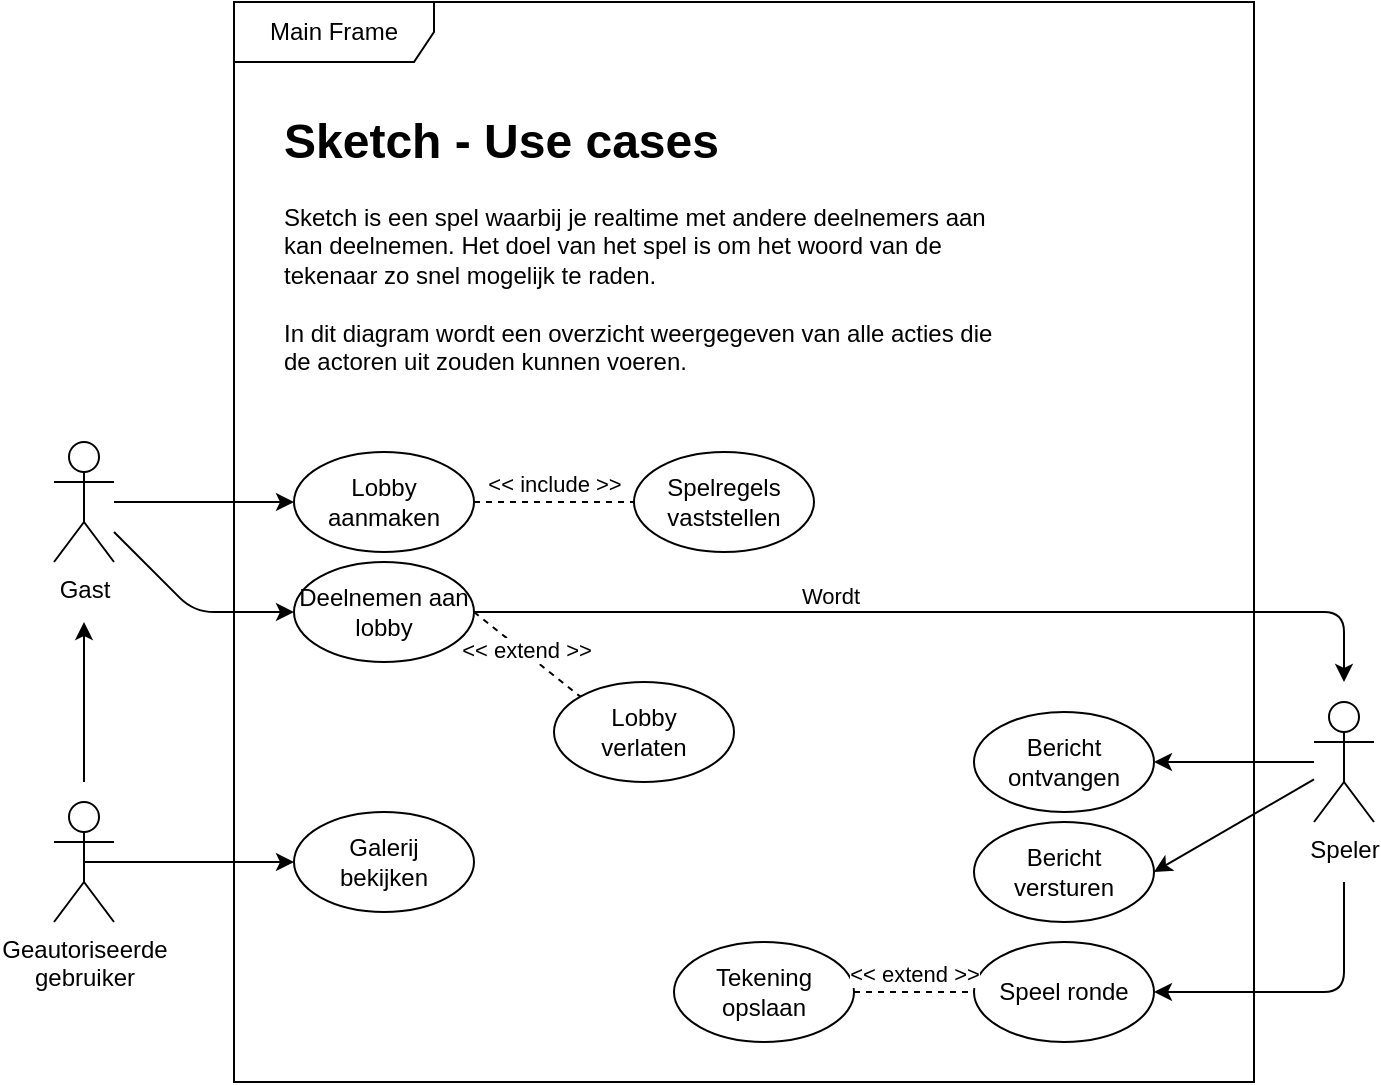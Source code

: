 <mxfile version="13.7.5" type="device"><diagram id="hibwU8SecDf8yPnzgxvc" name="Page-1"><mxGraphModel dx="1422" dy="791" grid="1" gridSize="10" guides="1" tooltips="1" connect="1" arrows="1" fold="1" page="1" pageScale="1" pageWidth="850" pageHeight="1100" math="0" shadow="0"><root><mxCell id="0"/><mxCell id="1" parent="0"/><mxCell id="4kn7I0CEk5_MrMv4ZX00-1" value="Main Frame" style="shape=umlFrame;whiteSpace=wrap;html=1;width=100;height=30;" parent="1" vertex="1"><mxGeometry x="150" y="30" width="510" height="540" as="geometry"/></mxCell><mxCell id="4kn7I0CEk5_MrMv4ZX00-7" value="&lt;h1&gt;Sketch - Use cases&lt;/h1&gt;&lt;div&gt;Sketch is een spel waarbij je realtime met andere deelnemers aan kan deelnemen. Het doel van het spel is om het woord van de tekenaar zo snel mogelijk te raden.&lt;/div&gt;&lt;div&gt;&lt;br&gt;&lt;/div&gt;&lt;div&gt;In dit diagram wordt een overzicht weergegeven van alle acties die de actoren uit zouden kunnen voeren.&lt;br&gt;&lt;/div&gt;" style="text;html=1;strokeColor=none;fillColor=none;spacing=5;spacingTop=-20;whiteSpace=wrap;overflow=hidden;rounded=0;" parent="1" vertex="1"><mxGeometry x="170" y="80" width="370" height="140" as="geometry"/></mxCell><mxCell id="4kn7I0CEk5_MrMv4ZX00-51" value="Gast" style="shape=umlActor;verticalLabelPosition=bottom;verticalAlign=top;html=1;outlineConnect=0;fillColor=#ffffff;" parent="1" vertex="1"><mxGeometry x="60" y="250" width="30" height="60" as="geometry"/></mxCell><mxCell id="4kn7I0CEk5_MrMv4ZX00-58" value="Spelregels vaststellen" style="ellipse;whiteSpace=wrap;html=1;fillColor=#ffffff;" parent="1" vertex="1"><mxGeometry x="350" y="255" width="90" height="50" as="geometry"/></mxCell><mxCell id="4kn7I0CEk5_MrMv4ZX00-62" value="" style="endArrow=none;dashed=1;entryX=0;entryY=0.5;entryDx=0;entryDy=0;html=1;exitX=1;exitY=0.5;exitDx=0;exitDy=0;" parent="1" source="4kn7I0CEk5_MrMv4ZX00-72" target="4kn7I0CEk5_MrMv4ZX00-58" edge="1"><mxGeometry width="50" height="50" relative="1" as="geometry"><mxPoint x="270" y="280" as="sourcePoint"/><mxPoint x="360" y="325" as="targetPoint"/></mxGeometry></mxCell><mxCell id="4kn7I0CEk5_MrMv4ZX00-65" value="&amp;lt;&amp;lt; include &amp;gt;&amp;gt;" style="edgeLabel;html=1;align=center;verticalAlign=middle;resizable=0;points=[];" parent="4kn7I0CEk5_MrMv4ZX00-62" vertex="1" connectable="0"><mxGeometry x="0.458" y="1" relative="1" as="geometry"><mxPoint x="-18.52" y="-8" as="offset"/></mxGeometry></mxCell><mxCell id="4kn7I0CEk5_MrMv4ZX00-68" value="" style="endArrow=classic;html=1;entryX=0;entryY=0.5;entryDx=0;entryDy=0;" parent="1" source="4kn7I0CEk5_MrMv4ZX00-51" target="4kn7I0CEk5_MrMv4ZX00-72" edge="1"><mxGeometry width="50" height="50" relative="1" as="geometry"><mxPoint x="150" y="315" as="sourcePoint"/><mxPoint x="140" y="280" as="targetPoint"/></mxGeometry></mxCell><mxCell id="4kn7I0CEk5_MrMv4ZX00-72" value="&lt;div&gt;Lobby &lt;br&gt;&lt;/div&gt;&lt;div&gt;aanmaken&lt;/div&gt;" style="ellipse;whiteSpace=wrap;html=1;fillColor=#ffffff;" parent="1" vertex="1"><mxGeometry x="180" y="255" width="90" height="50" as="geometry"/></mxCell><mxCell id="4kn7I0CEk5_MrMv4ZX00-83" value="&lt;div&gt;Galerij &lt;br&gt;&lt;/div&gt;&lt;div&gt;bekijken&lt;/div&gt;" style="ellipse;whiteSpace=wrap;html=1;fillColor=#ffffff;" parent="1" vertex="1"><mxGeometry x="180" y="435" width="90" height="50" as="geometry"/></mxCell><mxCell id="4kn7I0CEk5_MrMv4ZX00-84" value="" style="endArrow=classic;html=1;entryX=0;entryY=0.5;entryDx=0;entryDy=0;" parent="1" source="4kn7I0CEk5_MrMv4ZX00-51" target="4kn7I0CEk5_MrMv4ZX00-137" edge="1"><mxGeometry width="50" height="50" relative="1" as="geometry"><mxPoint x="10" y="415" as="sourcePoint"/><mxPoint x="60" y="365" as="targetPoint"/><Array as="points"><mxPoint x="130" y="335"/></Array></mxGeometry></mxCell><mxCell id="4kn7I0CEk5_MrMv4ZX00-129" value="Bericht versturen" style="ellipse;whiteSpace=wrap;html=1;fillColor=#ffffff;" parent="1" vertex="1"><mxGeometry x="520" y="440" width="90" height="50" as="geometry"/></mxCell><mxCell id="4kn7I0CEk5_MrMv4ZX00-133" value="Speel ronde" style="ellipse;whiteSpace=wrap;html=1;fillColor=#ffffff;" parent="1" vertex="1"><mxGeometry x="520" y="500" width="90" height="50" as="geometry"/></mxCell><mxCell id="4kn7I0CEk5_MrMv4ZX00-134" value="" style="endArrow=classic;html=1;entryX=1;entryY=0.5;entryDx=0;entryDy=0;" parent="1" target="4kn7I0CEk5_MrMv4ZX00-133" edge="1"><mxGeometry width="50" height="50" relative="1" as="geometry"><mxPoint x="705" y="470" as="sourcePoint"/><mxPoint x="710" y="580" as="targetPoint"/><Array as="points"><mxPoint x="705" y="525"/></Array></mxGeometry></mxCell><mxCell id="4kn7I0CEk5_MrMv4ZX00-137" value="Deelnemen aan lobby" style="ellipse;whiteSpace=wrap;html=1;fillColor=#ffffff;" parent="1" vertex="1"><mxGeometry x="180" y="310" width="90" height="50" as="geometry"/></mxCell><mxCell id="4kn7I0CEk5_MrMv4ZX00-139" value="Tekening opslaan" style="ellipse;whiteSpace=wrap;html=1;fillColor=#ffffff;" parent="1" vertex="1"><mxGeometry x="370" y="500" width="90" height="50" as="geometry"/></mxCell><mxCell id="4kn7I0CEk5_MrMv4ZX00-142" value="" style="endArrow=none;dashed=1;html=1;exitX=1;exitY=0.5;exitDx=0;exitDy=0;entryX=0;entryY=0.5;entryDx=0;entryDy=0;" parent="1" source="4kn7I0CEk5_MrMv4ZX00-139" target="4kn7I0CEk5_MrMv4ZX00-133" edge="1"><mxGeometry width="50" height="50" relative="1" as="geometry"><mxPoint x="360" y="510" as="sourcePoint"/><mxPoint x="410" y="460" as="targetPoint"/></mxGeometry></mxCell><mxCell id="4kn7I0CEk5_MrMv4ZX00-143" value="&amp;lt;&amp;lt; extend &amp;gt;&amp;gt;" style="edgeLabel;html=1;align=center;verticalAlign=middle;resizable=0;points=[];" parent="4kn7I0CEk5_MrMv4ZX00-142" vertex="1" connectable="0"><mxGeometry x="0.301" y="1" relative="1" as="geometry"><mxPoint x="-9.71" y="-8" as="offset"/></mxGeometry></mxCell><mxCell id="4kn7I0CEk5_MrMv4ZX00-149" value="" style="endArrow=classic;html=1;exitX=1;exitY=0.5;exitDx=0;exitDy=0;" parent="1" source="4kn7I0CEk5_MrMv4ZX00-137" edge="1"><mxGeometry width="50" height="50" relative="1" as="geometry"><mxPoint x="400" y="380" as="sourcePoint"/><mxPoint x="705" y="370" as="targetPoint"/><Array as="points"><mxPoint x="705" y="335"/></Array></mxGeometry></mxCell><mxCell id="4kn7I0CEk5_MrMv4ZX00-150" value="Wordt" style="edgeLabel;html=1;align=center;verticalAlign=middle;resizable=0;points=[];" parent="4kn7I0CEk5_MrMv4ZX00-149" vertex="1" connectable="0"><mxGeometry x="-0.242" y="1" relative="1" as="geometry"><mxPoint y="-7" as="offset"/></mxGeometry></mxCell><mxCell id="4kn7I0CEk5_MrMv4ZX00-95" value="Speler" style="shape=umlActor;verticalLabelPosition=bottom;verticalAlign=top;html=1;outlineConnect=0;fillColor=#ffffff;labelBackgroundColor=none;labelBorderColor=none;" parent="1" vertex="1"><mxGeometry x="690" y="380" width="30" height="60" as="geometry"/></mxCell><mxCell id="4kn7I0CEk5_MrMv4ZX00-168" value="&lt;div&gt;Lobby&lt;/div&gt;&lt;div&gt;verlaten&lt;br&gt;&lt;/div&gt;" style="ellipse;whiteSpace=wrap;html=1;fillColor=#ffffff;" parent="1" vertex="1"><mxGeometry x="310" y="370" width="90" height="50" as="geometry"/></mxCell><mxCell id="4kn7I0CEk5_MrMv4ZX00-169" value="" style="endArrow=classic;html=1;fontColor=#FFFFFF;entryX=1;entryY=0.5;entryDx=0;entryDy=0;" parent="1" source="4kn7I0CEk5_MrMv4ZX00-95" target="4kn7I0CEk5_MrMv4ZX00-129" edge="1"><mxGeometry width="50" height="50" relative="1" as="geometry"><mxPoint x="650" y="480" as="sourcePoint"/><mxPoint x="700" y="430" as="targetPoint"/></mxGeometry></mxCell><mxCell id="4kn7I0CEk5_MrMv4ZX00-172" value="" style="endArrow=none;dashed=1;html=1;exitX=1;exitY=0.5;exitDx=0;exitDy=0;entryX=0;entryY=0;entryDx=0;entryDy=0;" parent="1" source="4kn7I0CEk5_MrMv4ZX00-137" target="4kn7I0CEk5_MrMv4ZX00-168" edge="1"><mxGeometry width="50" height="50" relative="1" as="geometry"><mxPoint x="450.0" y="464.71" as="sourcePoint"/><mxPoint x="520.0" y="464.71" as="targetPoint"/></mxGeometry></mxCell><mxCell id="4kn7I0CEk5_MrMv4ZX00-173" value="&amp;lt;&amp;lt; extend &amp;gt;&amp;gt;" style="edgeLabel;html=1;align=center;verticalAlign=middle;resizable=0;points=[];" parent="4kn7I0CEk5_MrMv4ZX00-172" vertex="1" connectable="0"><mxGeometry x="0.301" y="1" relative="1" as="geometry"><mxPoint x="-9.71" y="-8" as="offset"/></mxGeometry></mxCell><mxCell id="4kn7I0CEk5_MrMv4ZX00-175" value="Bericht ontvangen" style="ellipse;whiteSpace=wrap;html=1;fillColor=#ffffff;" parent="1" vertex="1"><mxGeometry x="520" y="385" width="90" height="50" as="geometry"/></mxCell><mxCell id="4kn7I0CEk5_MrMv4ZX00-176" value="" style="endArrow=classic;html=1;fontColor=#000000;entryX=1;entryY=0.5;entryDx=0;entryDy=0;" parent="1" source="4kn7I0CEk5_MrMv4ZX00-95" target="4kn7I0CEk5_MrMv4ZX00-175" edge="1"><mxGeometry width="50" height="50" relative="1" as="geometry"><mxPoint x="580" y="390" as="sourcePoint"/><mxPoint x="630" y="340" as="targetPoint"/></mxGeometry></mxCell><mxCell id="5qjGWhvnlaapb_6cCdJr-5" style="edgeStyle=orthogonalEdgeStyle;rounded=0;orthogonalLoop=1;jettySize=auto;html=1;exitX=0.5;exitY=0.5;exitDx=0;exitDy=0;exitPerimeter=0;entryX=0;entryY=0.5;entryDx=0;entryDy=0;" edge="1" parent="1" source="5qjGWhvnlaapb_6cCdJr-1" target="4kn7I0CEk5_MrMv4ZX00-83"><mxGeometry relative="1" as="geometry"/></mxCell><mxCell id="5qjGWhvnlaapb_6cCdJr-1" value="&lt;div&gt;Geautoriseerde &lt;br&gt;&lt;/div&gt;&lt;div&gt;gebruiker&lt;/div&gt;" style="shape=umlActor;verticalLabelPosition=bottom;verticalAlign=top;html=1;outlineConnect=0;fillColor=#ffffff;" vertex="1" parent="1"><mxGeometry x="60" y="430" width="30" height="60" as="geometry"/></mxCell><mxCell id="5qjGWhvnlaapb_6cCdJr-6" value="" style="endArrow=classic;html=1;" edge="1" parent="1"><mxGeometry width="50" height="50" relative="1" as="geometry"><mxPoint x="75" y="420" as="sourcePoint"/><mxPoint x="75" y="340" as="targetPoint"/></mxGeometry></mxCell></root></mxGraphModel></diagram></mxfile>